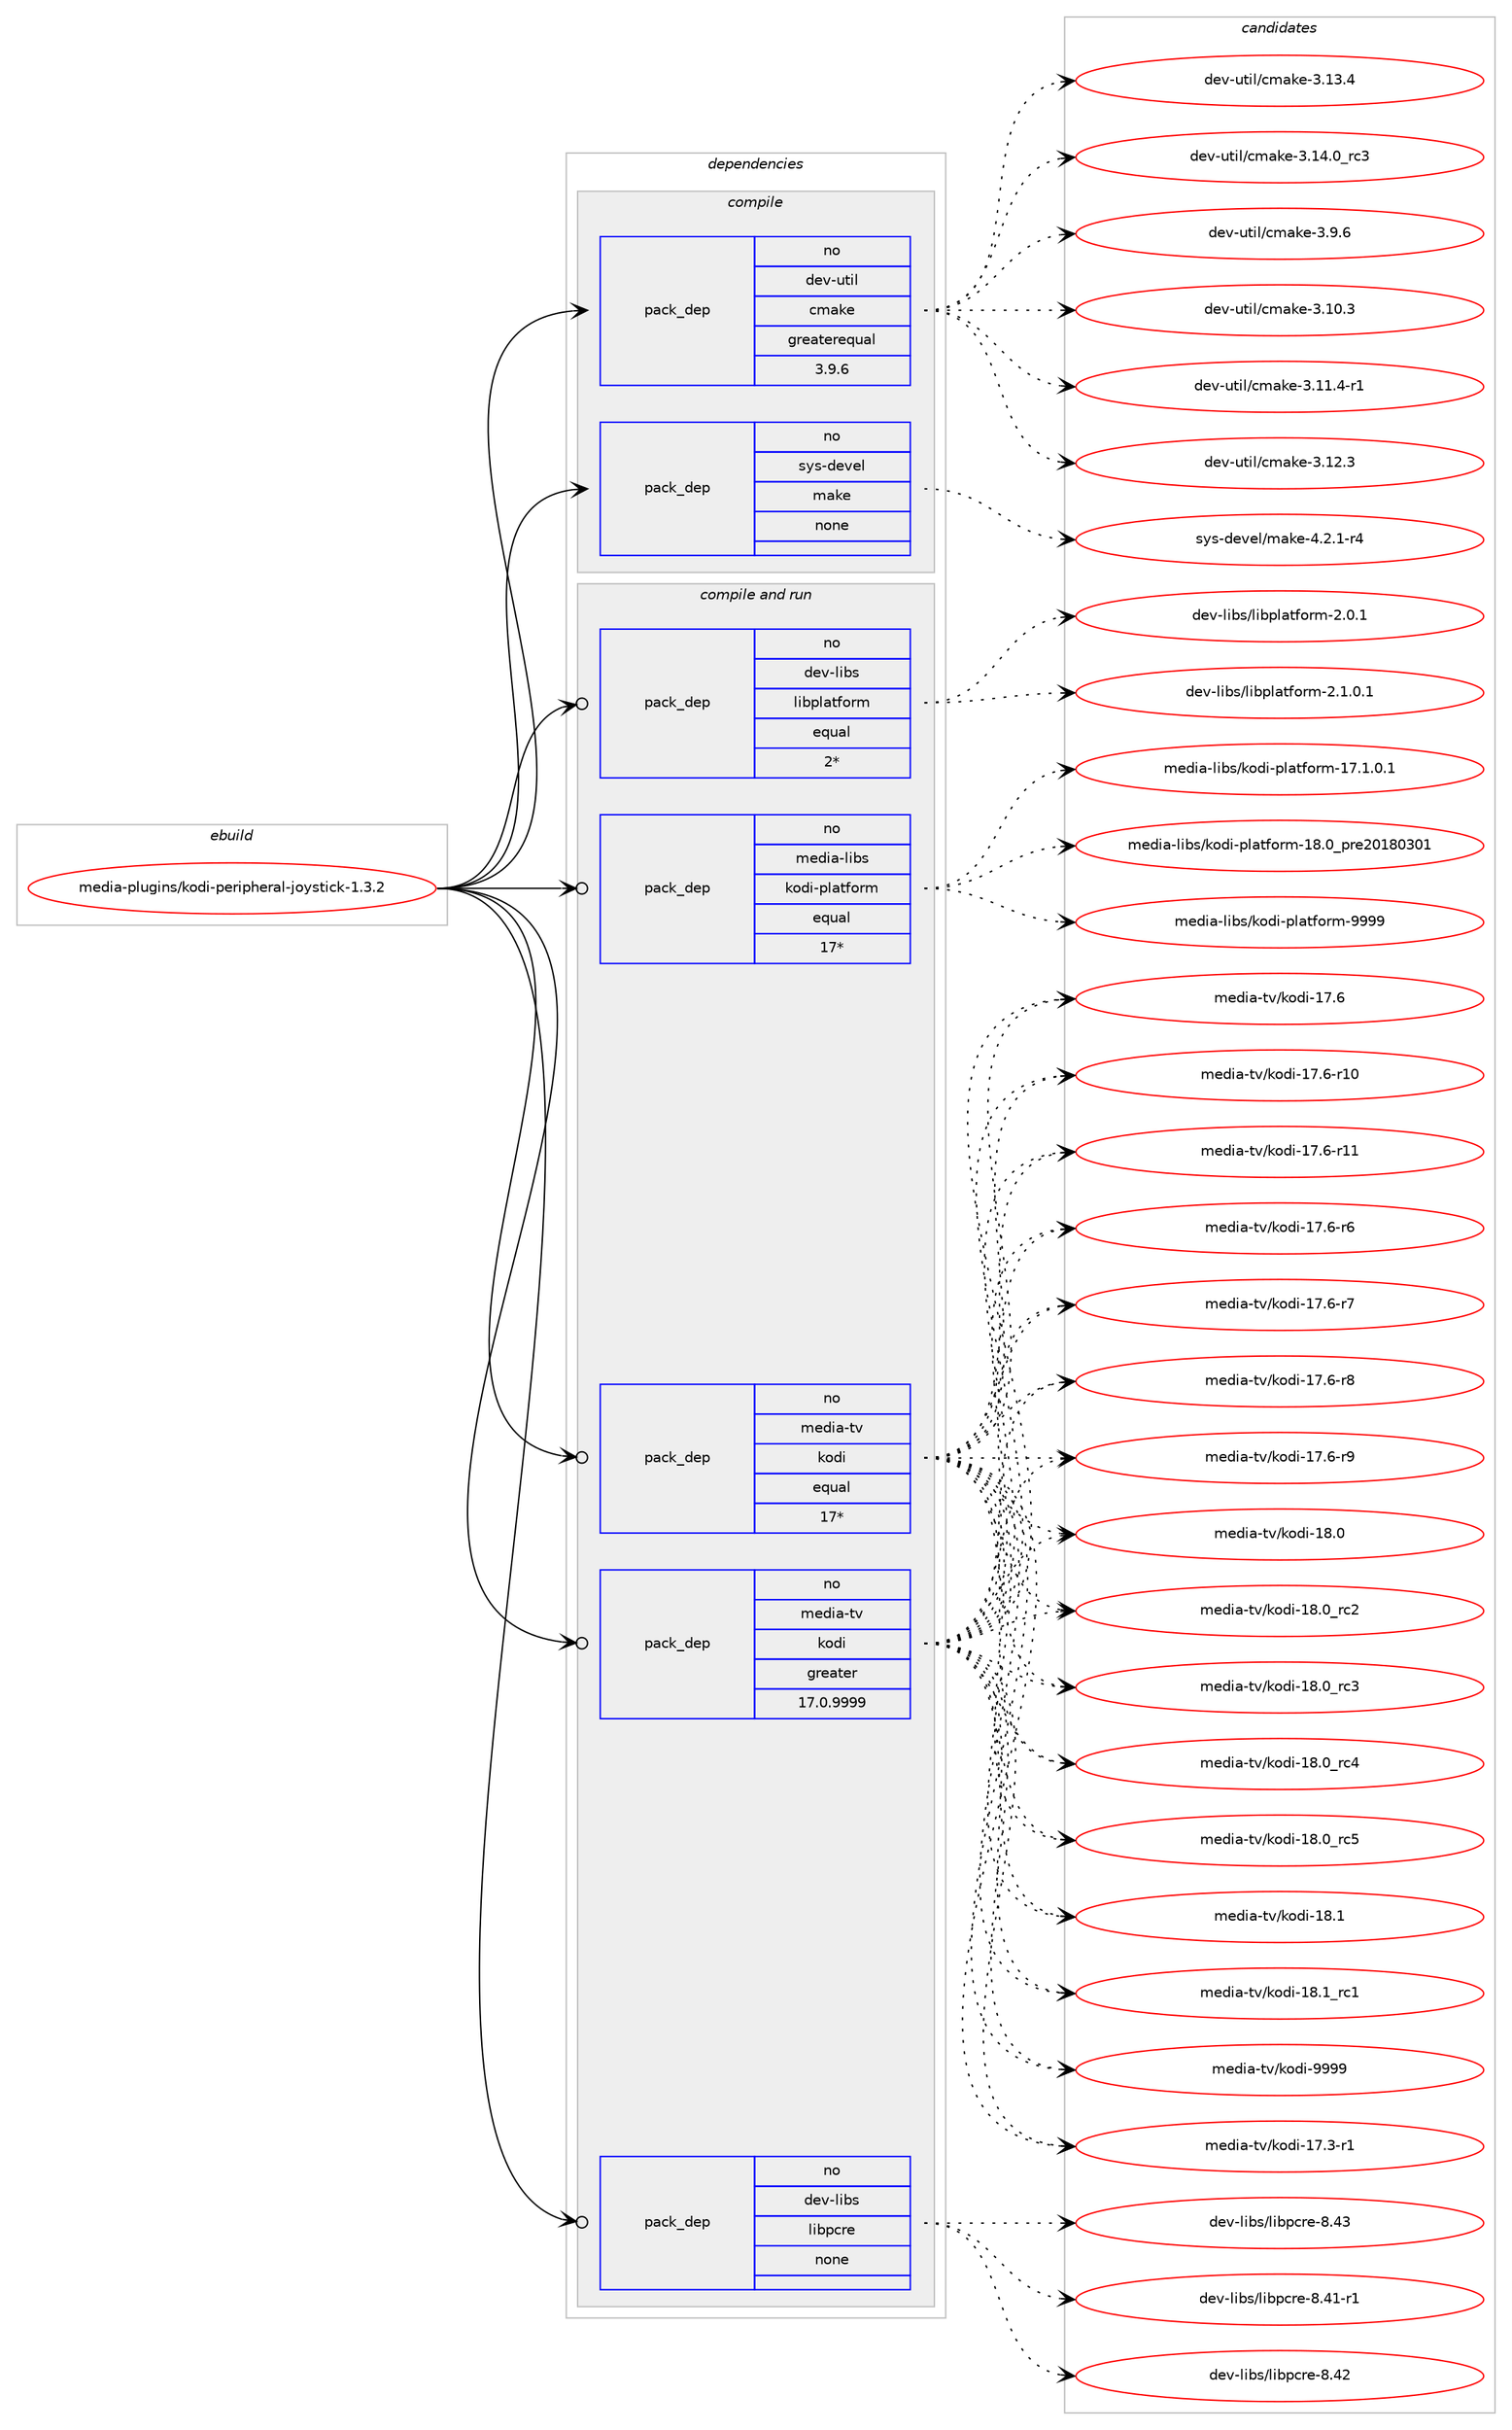 digraph prolog {

# *************
# Graph options
# *************

newrank=true;
concentrate=true;
compound=true;
graph [rankdir=LR,fontname=Helvetica,fontsize=10,ranksep=1.5];#, ranksep=2.5, nodesep=0.2];
edge  [arrowhead=vee];
node  [fontname=Helvetica,fontsize=10];

# **********
# The ebuild
# **********

subgraph cluster_leftcol {
color=gray;
rank=same;
label=<<i>ebuild</i>>;
id [label="media-plugins/kodi-peripheral-joystick-1.3.2", color=red, width=4, href="../media-plugins/kodi-peripheral-joystick-1.3.2.svg"];
}

# ****************
# The dependencies
# ****************

subgraph cluster_midcol {
color=gray;
label=<<i>dependencies</i>>;
subgraph cluster_compile {
fillcolor="#eeeeee";
style=filled;
label=<<i>compile</i>>;
subgraph pack1158812 {
dependency1621440 [label=<<TABLE BORDER="0" CELLBORDER="1" CELLSPACING="0" CELLPADDING="4" WIDTH="220"><TR><TD ROWSPAN="6" CELLPADDING="30">pack_dep</TD></TR><TR><TD WIDTH="110">no</TD></TR><TR><TD>dev-util</TD></TR><TR><TD>cmake</TD></TR><TR><TD>greaterequal</TD></TR><TR><TD>3.9.6</TD></TR></TABLE>>, shape=none, color=blue];
}
id:e -> dependency1621440:w [weight=20,style="solid",arrowhead="vee"];
subgraph pack1158813 {
dependency1621441 [label=<<TABLE BORDER="0" CELLBORDER="1" CELLSPACING="0" CELLPADDING="4" WIDTH="220"><TR><TD ROWSPAN="6" CELLPADDING="30">pack_dep</TD></TR><TR><TD WIDTH="110">no</TD></TR><TR><TD>sys-devel</TD></TR><TR><TD>make</TD></TR><TR><TD>none</TD></TR><TR><TD></TD></TR></TABLE>>, shape=none, color=blue];
}
id:e -> dependency1621441:w [weight=20,style="solid",arrowhead="vee"];
}
subgraph cluster_compileandrun {
fillcolor="#eeeeee";
style=filled;
label=<<i>compile and run</i>>;
subgraph pack1158814 {
dependency1621442 [label=<<TABLE BORDER="0" CELLBORDER="1" CELLSPACING="0" CELLPADDING="4" WIDTH="220"><TR><TD ROWSPAN="6" CELLPADDING="30">pack_dep</TD></TR><TR><TD WIDTH="110">no</TD></TR><TR><TD>dev-libs</TD></TR><TR><TD>libpcre</TD></TR><TR><TD>none</TD></TR><TR><TD></TD></TR></TABLE>>, shape=none, color=blue];
}
id:e -> dependency1621442:w [weight=20,style="solid",arrowhead="odotvee"];
subgraph pack1158815 {
dependency1621443 [label=<<TABLE BORDER="0" CELLBORDER="1" CELLSPACING="0" CELLPADDING="4" WIDTH="220"><TR><TD ROWSPAN="6" CELLPADDING="30">pack_dep</TD></TR><TR><TD WIDTH="110">no</TD></TR><TR><TD>dev-libs</TD></TR><TR><TD>libplatform</TD></TR><TR><TD>equal</TD></TR><TR><TD>2*</TD></TR></TABLE>>, shape=none, color=blue];
}
id:e -> dependency1621443:w [weight=20,style="solid",arrowhead="odotvee"];
subgraph pack1158816 {
dependency1621444 [label=<<TABLE BORDER="0" CELLBORDER="1" CELLSPACING="0" CELLPADDING="4" WIDTH="220"><TR><TD ROWSPAN="6" CELLPADDING="30">pack_dep</TD></TR><TR><TD WIDTH="110">no</TD></TR><TR><TD>media-libs</TD></TR><TR><TD>kodi-platform</TD></TR><TR><TD>equal</TD></TR><TR><TD>17*</TD></TR></TABLE>>, shape=none, color=blue];
}
id:e -> dependency1621444:w [weight=20,style="solid",arrowhead="odotvee"];
subgraph pack1158817 {
dependency1621445 [label=<<TABLE BORDER="0" CELLBORDER="1" CELLSPACING="0" CELLPADDING="4" WIDTH="220"><TR><TD ROWSPAN="6" CELLPADDING="30">pack_dep</TD></TR><TR><TD WIDTH="110">no</TD></TR><TR><TD>media-tv</TD></TR><TR><TD>kodi</TD></TR><TR><TD>equal</TD></TR><TR><TD>17*</TD></TR></TABLE>>, shape=none, color=blue];
}
id:e -> dependency1621445:w [weight=20,style="solid",arrowhead="odotvee"];
subgraph pack1158818 {
dependency1621446 [label=<<TABLE BORDER="0" CELLBORDER="1" CELLSPACING="0" CELLPADDING="4" WIDTH="220"><TR><TD ROWSPAN="6" CELLPADDING="30">pack_dep</TD></TR><TR><TD WIDTH="110">no</TD></TR><TR><TD>media-tv</TD></TR><TR><TD>kodi</TD></TR><TR><TD>greater</TD></TR><TR><TD>17.0.9999</TD></TR></TABLE>>, shape=none, color=blue];
}
id:e -> dependency1621446:w [weight=20,style="solid",arrowhead="odotvee"];
}
subgraph cluster_run {
fillcolor="#eeeeee";
style=filled;
label=<<i>run</i>>;
}
}

# **************
# The candidates
# **************

subgraph cluster_choices {
rank=same;
color=gray;
label=<<i>candidates</i>>;

subgraph choice1158812 {
color=black;
nodesep=1;
choice1001011184511711610510847991099710710145514649484651 [label="dev-util/cmake-3.10.3", color=red, width=4,href="../dev-util/cmake-3.10.3.svg"];
choice10010111845117116105108479910997107101455146494946524511449 [label="dev-util/cmake-3.11.4-r1", color=red, width=4,href="../dev-util/cmake-3.11.4-r1.svg"];
choice1001011184511711610510847991099710710145514649504651 [label="dev-util/cmake-3.12.3", color=red, width=4,href="../dev-util/cmake-3.12.3.svg"];
choice1001011184511711610510847991099710710145514649514652 [label="dev-util/cmake-3.13.4", color=red, width=4,href="../dev-util/cmake-3.13.4.svg"];
choice1001011184511711610510847991099710710145514649524648951149951 [label="dev-util/cmake-3.14.0_rc3", color=red, width=4,href="../dev-util/cmake-3.14.0_rc3.svg"];
choice10010111845117116105108479910997107101455146574654 [label="dev-util/cmake-3.9.6", color=red, width=4,href="../dev-util/cmake-3.9.6.svg"];
dependency1621440:e -> choice1001011184511711610510847991099710710145514649484651:w [style=dotted,weight="100"];
dependency1621440:e -> choice10010111845117116105108479910997107101455146494946524511449:w [style=dotted,weight="100"];
dependency1621440:e -> choice1001011184511711610510847991099710710145514649504651:w [style=dotted,weight="100"];
dependency1621440:e -> choice1001011184511711610510847991099710710145514649514652:w [style=dotted,weight="100"];
dependency1621440:e -> choice1001011184511711610510847991099710710145514649524648951149951:w [style=dotted,weight="100"];
dependency1621440:e -> choice10010111845117116105108479910997107101455146574654:w [style=dotted,weight="100"];
}
subgraph choice1158813 {
color=black;
nodesep=1;
choice1151211154510010111810110847109971071014552465046494511452 [label="sys-devel/make-4.2.1-r4", color=red, width=4,href="../sys-devel/make-4.2.1-r4.svg"];
dependency1621441:e -> choice1151211154510010111810110847109971071014552465046494511452:w [style=dotted,weight="100"];
}
subgraph choice1158814 {
color=black;
nodesep=1;
choice100101118451081059811547108105981129911410145564652494511449 [label="dev-libs/libpcre-8.41-r1", color=red, width=4,href="../dev-libs/libpcre-8.41-r1.svg"];
choice10010111845108105981154710810598112991141014556465250 [label="dev-libs/libpcre-8.42", color=red, width=4,href="../dev-libs/libpcre-8.42.svg"];
choice10010111845108105981154710810598112991141014556465251 [label="dev-libs/libpcre-8.43", color=red, width=4,href="../dev-libs/libpcre-8.43.svg"];
dependency1621442:e -> choice100101118451081059811547108105981129911410145564652494511449:w [style=dotted,weight="100"];
dependency1621442:e -> choice10010111845108105981154710810598112991141014556465250:w [style=dotted,weight="100"];
dependency1621442:e -> choice10010111845108105981154710810598112991141014556465251:w [style=dotted,weight="100"];
}
subgraph choice1158815 {
color=black;
nodesep=1;
choice1001011184510810598115471081059811210897116102111114109455046484649 [label="dev-libs/libplatform-2.0.1", color=red, width=4,href="../dev-libs/libplatform-2.0.1.svg"];
choice10010111845108105981154710810598112108971161021111141094550464946484649 [label="dev-libs/libplatform-2.1.0.1", color=red, width=4,href="../dev-libs/libplatform-2.1.0.1.svg"];
dependency1621443:e -> choice1001011184510810598115471081059811210897116102111114109455046484649:w [style=dotted,weight="100"];
dependency1621443:e -> choice10010111845108105981154710810598112108971161021111141094550464946484649:w [style=dotted,weight="100"];
}
subgraph choice1158816 {
color=black;
nodesep=1;
choice109101100105974510810598115471071111001054511210897116102111114109454955464946484649 [label="media-libs/kodi-platform-17.1.0.1", color=red, width=4,href="../media-libs/kodi-platform-17.1.0.1.svg"];
choice1091011001059745108105981154710711110010545112108971161021111141094549564648951121141015048495648514849 [label="media-libs/kodi-platform-18.0_pre20180301", color=red, width=4,href="../media-libs/kodi-platform-18.0_pre20180301.svg"];
choice1091011001059745108105981154710711110010545112108971161021111141094557575757 [label="media-libs/kodi-platform-9999", color=red, width=4,href="../media-libs/kodi-platform-9999.svg"];
dependency1621444:e -> choice109101100105974510810598115471071111001054511210897116102111114109454955464946484649:w [style=dotted,weight="100"];
dependency1621444:e -> choice1091011001059745108105981154710711110010545112108971161021111141094549564648951121141015048495648514849:w [style=dotted,weight="100"];
dependency1621444:e -> choice1091011001059745108105981154710711110010545112108971161021111141094557575757:w [style=dotted,weight="100"];
}
subgraph choice1158817 {
color=black;
nodesep=1;
choice10910110010597451161184710711110010545495546514511449 [label="media-tv/kodi-17.3-r1", color=red, width=4,href="../media-tv/kodi-17.3-r1.svg"];
choice1091011001059745116118471071111001054549554654 [label="media-tv/kodi-17.6", color=red, width=4,href="../media-tv/kodi-17.6.svg"];
choice1091011001059745116118471071111001054549554654451144948 [label="media-tv/kodi-17.6-r10", color=red, width=4,href="../media-tv/kodi-17.6-r10.svg"];
choice1091011001059745116118471071111001054549554654451144949 [label="media-tv/kodi-17.6-r11", color=red, width=4,href="../media-tv/kodi-17.6-r11.svg"];
choice10910110010597451161184710711110010545495546544511454 [label="media-tv/kodi-17.6-r6", color=red, width=4,href="../media-tv/kodi-17.6-r6.svg"];
choice10910110010597451161184710711110010545495546544511455 [label="media-tv/kodi-17.6-r7", color=red, width=4,href="../media-tv/kodi-17.6-r7.svg"];
choice10910110010597451161184710711110010545495546544511456 [label="media-tv/kodi-17.6-r8", color=red, width=4,href="../media-tv/kodi-17.6-r8.svg"];
choice10910110010597451161184710711110010545495546544511457 [label="media-tv/kodi-17.6-r9", color=red, width=4,href="../media-tv/kodi-17.6-r9.svg"];
choice1091011001059745116118471071111001054549564648 [label="media-tv/kodi-18.0", color=red, width=4,href="../media-tv/kodi-18.0.svg"];
choice1091011001059745116118471071111001054549564648951149950 [label="media-tv/kodi-18.0_rc2", color=red, width=4,href="../media-tv/kodi-18.0_rc2.svg"];
choice1091011001059745116118471071111001054549564648951149951 [label="media-tv/kodi-18.0_rc3", color=red, width=4,href="../media-tv/kodi-18.0_rc3.svg"];
choice1091011001059745116118471071111001054549564648951149952 [label="media-tv/kodi-18.0_rc4", color=red, width=4,href="../media-tv/kodi-18.0_rc4.svg"];
choice1091011001059745116118471071111001054549564648951149953 [label="media-tv/kodi-18.0_rc5", color=red, width=4,href="../media-tv/kodi-18.0_rc5.svg"];
choice1091011001059745116118471071111001054549564649 [label="media-tv/kodi-18.1", color=red, width=4,href="../media-tv/kodi-18.1.svg"];
choice1091011001059745116118471071111001054549564649951149949 [label="media-tv/kodi-18.1_rc1", color=red, width=4,href="../media-tv/kodi-18.1_rc1.svg"];
choice1091011001059745116118471071111001054557575757 [label="media-tv/kodi-9999", color=red, width=4,href="../media-tv/kodi-9999.svg"];
dependency1621445:e -> choice10910110010597451161184710711110010545495546514511449:w [style=dotted,weight="100"];
dependency1621445:e -> choice1091011001059745116118471071111001054549554654:w [style=dotted,weight="100"];
dependency1621445:e -> choice1091011001059745116118471071111001054549554654451144948:w [style=dotted,weight="100"];
dependency1621445:e -> choice1091011001059745116118471071111001054549554654451144949:w [style=dotted,weight="100"];
dependency1621445:e -> choice10910110010597451161184710711110010545495546544511454:w [style=dotted,weight="100"];
dependency1621445:e -> choice10910110010597451161184710711110010545495546544511455:w [style=dotted,weight="100"];
dependency1621445:e -> choice10910110010597451161184710711110010545495546544511456:w [style=dotted,weight="100"];
dependency1621445:e -> choice10910110010597451161184710711110010545495546544511457:w [style=dotted,weight="100"];
dependency1621445:e -> choice1091011001059745116118471071111001054549564648:w [style=dotted,weight="100"];
dependency1621445:e -> choice1091011001059745116118471071111001054549564648951149950:w [style=dotted,weight="100"];
dependency1621445:e -> choice1091011001059745116118471071111001054549564648951149951:w [style=dotted,weight="100"];
dependency1621445:e -> choice1091011001059745116118471071111001054549564648951149952:w [style=dotted,weight="100"];
dependency1621445:e -> choice1091011001059745116118471071111001054549564648951149953:w [style=dotted,weight="100"];
dependency1621445:e -> choice1091011001059745116118471071111001054549564649:w [style=dotted,weight="100"];
dependency1621445:e -> choice1091011001059745116118471071111001054549564649951149949:w [style=dotted,weight="100"];
dependency1621445:e -> choice1091011001059745116118471071111001054557575757:w [style=dotted,weight="100"];
}
subgraph choice1158818 {
color=black;
nodesep=1;
choice10910110010597451161184710711110010545495546514511449 [label="media-tv/kodi-17.3-r1", color=red, width=4,href="../media-tv/kodi-17.3-r1.svg"];
choice1091011001059745116118471071111001054549554654 [label="media-tv/kodi-17.6", color=red, width=4,href="../media-tv/kodi-17.6.svg"];
choice1091011001059745116118471071111001054549554654451144948 [label="media-tv/kodi-17.6-r10", color=red, width=4,href="../media-tv/kodi-17.6-r10.svg"];
choice1091011001059745116118471071111001054549554654451144949 [label="media-tv/kodi-17.6-r11", color=red, width=4,href="../media-tv/kodi-17.6-r11.svg"];
choice10910110010597451161184710711110010545495546544511454 [label="media-tv/kodi-17.6-r6", color=red, width=4,href="../media-tv/kodi-17.6-r6.svg"];
choice10910110010597451161184710711110010545495546544511455 [label="media-tv/kodi-17.6-r7", color=red, width=4,href="../media-tv/kodi-17.6-r7.svg"];
choice10910110010597451161184710711110010545495546544511456 [label="media-tv/kodi-17.6-r8", color=red, width=4,href="../media-tv/kodi-17.6-r8.svg"];
choice10910110010597451161184710711110010545495546544511457 [label="media-tv/kodi-17.6-r9", color=red, width=4,href="../media-tv/kodi-17.6-r9.svg"];
choice1091011001059745116118471071111001054549564648 [label="media-tv/kodi-18.0", color=red, width=4,href="../media-tv/kodi-18.0.svg"];
choice1091011001059745116118471071111001054549564648951149950 [label="media-tv/kodi-18.0_rc2", color=red, width=4,href="../media-tv/kodi-18.0_rc2.svg"];
choice1091011001059745116118471071111001054549564648951149951 [label="media-tv/kodi-18.0_rc3", color=red, width=4,href="../media-tv/kodi-18.0_rc3.svg"];
choice1091011001059745116118471071111001054549564648951149952 [label="media-tv/kodi-18.0_rc4", color=red, width=4,href="../media-tv/kodi-18.0_rc4.svg"];
choice1091011001059745116118471071111001054549564648951149953 [label="media-tv/kodi-18.0_rc5", color=red, width=4,href="../media-tv/kodi-18.0_rc5.svg"];
choice1091011001059745116118471071111001054549564649 [label="media-tv/kodi-18.1", color=red, width=4,href="../media-tv/kodi-18.1.svg"];
choice1091011001059745116118471071111001054549564649951149949 [label="media-tv/kodi-18.1_rc1", color=red, width=4,href="../media-tv/kodi-18.1_rc1.svg"];
choice1091011001059745116118471071111001054557575757 [label="media-tv/kodi-9999", color=red, width=4,href="../media-tv/kodi-9999.svg"];
dependency1621446:e -> choice10910110010597451161184710711110010545495546514511449:w [style=dotted,weight="100"];
dependency1621446:e -> choice1091011001059745116118471071111001054549554654:w [style=dotted,weight="100"];
dependency1621446:e -> choice1091011001059745116118471071111001054549554654451144948:w [style=dotted,weight="100"];
dependency1621446:e -> choice1091011001059745116118471071111001054549554654451144949:w [style=dotted,weight="100"];
dependency1621446:e -> choice10910110010597451161184710711110010545495546544511454:w [style=dotted,weight="100"];
dependency1621446:e -> choice10910110010597451161184710711110010545495546544511455:w [style=dotted,weight="100"];
dependency1621446:e -> choice10910110010597451161184710711110010545495546544511456:w [style=dotted,weight="100"];
dependency1621446:e -> choice10910110010597451161184710711110010545495546544511457:w [style=dotted,weight="100"];
dependency1621446:e -> choice1091011001059745116118471071111001054549564648:w [style=dotted,weight="100"];
dependency1621446:e -> choice1091011001059745116118471071111001054549564648951149950:w [style=dotted,weight="100"];
dependency1621446:e -> choice1091011001059745116118471071111001054549564648951149951:w [style=dotted,weight="100"];
dependency1621446:e -> choice1091011001059745116118471071111001054549564648951149952:w [style=dotted,weight="100"];
dependency1621446:e -> choice1091011001059745116118471071111001054549564648951149953:w [style=dotted,weight="100"];
dependency1621446:e -> choice1091011001059745116118471071111001054549564649:w [style=dotted,weight="100"];
dependency1621446:e -> choice1091011001059745116118471071111001054549564649951149949:w [style=dotted,weight="100"];
dependency1621446:e -> choice1091011001059745116118471071111001054557575757:w [style=dotted,weight="100"];
}
}

}
